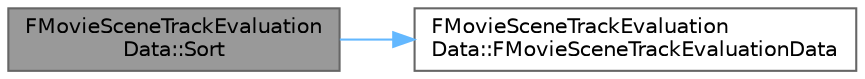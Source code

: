 digraph "FMovieSceneTrackEvaluationData::Sort"
{
 // INTERACTIVE_SVG=YES
 // LATEX_PDF_SIZE
  bgcolor="transparent";
  edge [fontname=Helvetica,fontsize=10,labelfontname=Helvetica,labelfontsize=10];
  node [fontname=Helvetica,fontsize=10,shape=box,height=0.2,width=0.4];
  rankdir="LR";
  Node1 [id="Node000001",label="FMovieSceneTrackEvaluation\lData::Sort",height=0.2,width=0.4,color="gray40", fillcolor="grey60", style="filled", fontcolor="black",tooltip=" "];
  Node1 -> Node2 [id="edge1_Node000001_Node000002",color="steelblue1",style="solid",tooltip=" "];
  Node2 [id="Node000002",label="FMovieSceneTrackEvaluation\lData::FMovieSceneTrackEvaluationData",height=0.2,width=0.4,color="grey40", fillcolor="white", style="filled",URL="$d2/d7a/structFMovieSceneTrackEvaluationData.html#a01e1c44bc7514ef5fc0a2b1443b09f26",tooltip=" "];
}

